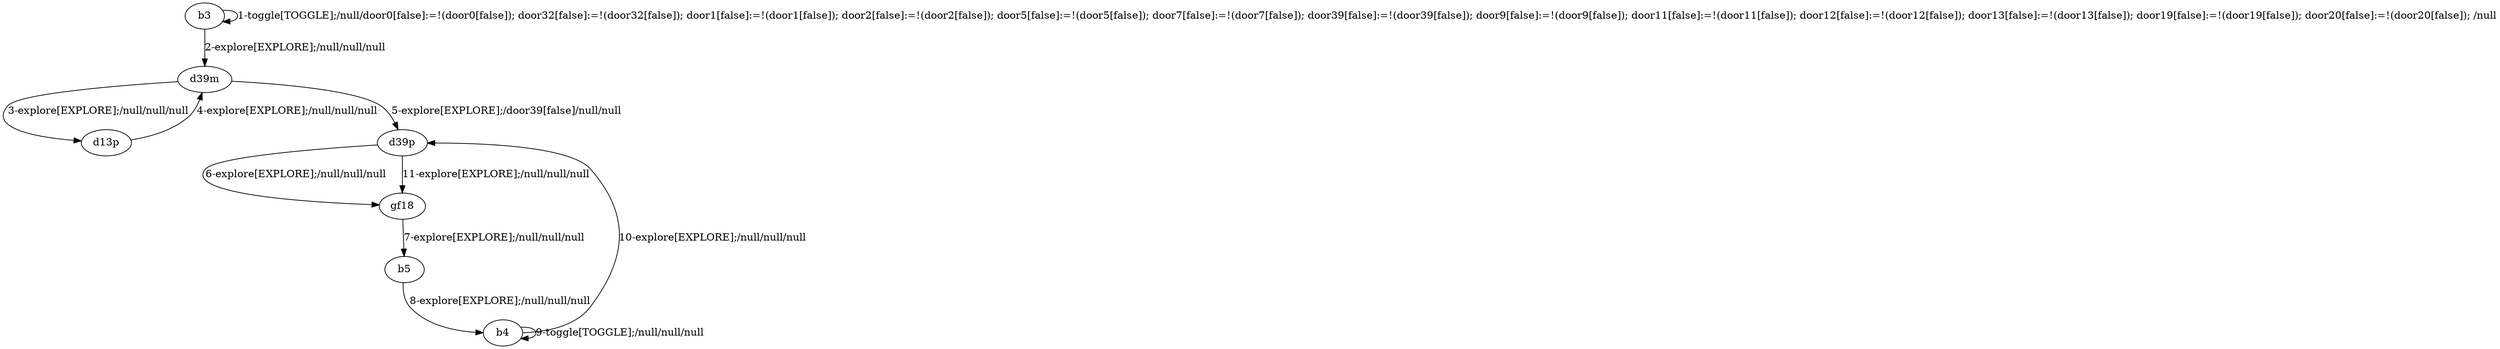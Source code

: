 # Total number of goals covered by this test: 1
# b5 --> b4

digraph g {
"b3" -> "b3" [label = "1-toggle[TOGGLE];/null/door0[false]:=!(door0[false]); door32[false]:=!(door32[false]); door1[false]:=!(door1[false]); door2[false]:=!(door2[false]); door5[false]:=!(door5[false]); door7[false]:=!(door7[false]); door39[false]:=!(door39[false]); door9[false]:=!(door9[false]); door11[false]:=!(door11[false]); door12[false]:=!(door12[false]); door13[false]:=!(door13[false]); door19[false]:=!(door19[false]); door20[false]:=!(door20[false]); /null"];
"b3" -> "d39m" [label = "2-explore[EXPLORE];/null/null/null"];
"d39m" -> "d13p" [label = "3-explore[EXPLORE];/null/null/null"];
"d13p" -> "d39m" [label = "4-explore[EXPLORE];/null/null/null"];
"d39m" -> "d39p" [label = "5-explore[EXPLORE];/door39[false]/null/null"];
"d39p" -> "gf18" [label = "6-explore[EXPLORE];/null/null/null"];
"gf18" -> "b5" [label = "7-explore[EXPLORE];/null/null/null"];
"b5" -> "b4" [label = "8-explore[EXPLORE];/null/null/null"];
"b4" -> "b4" [label = "9-toggle[TOGGLE];/null/null/null"];
"b4" -> "d39p" [label = "10-explore[EXPLORE];/null/null/null"];
"d39p" -> "gf18" [label = "11-explore[EXPLORE];/null/null/null"];
}